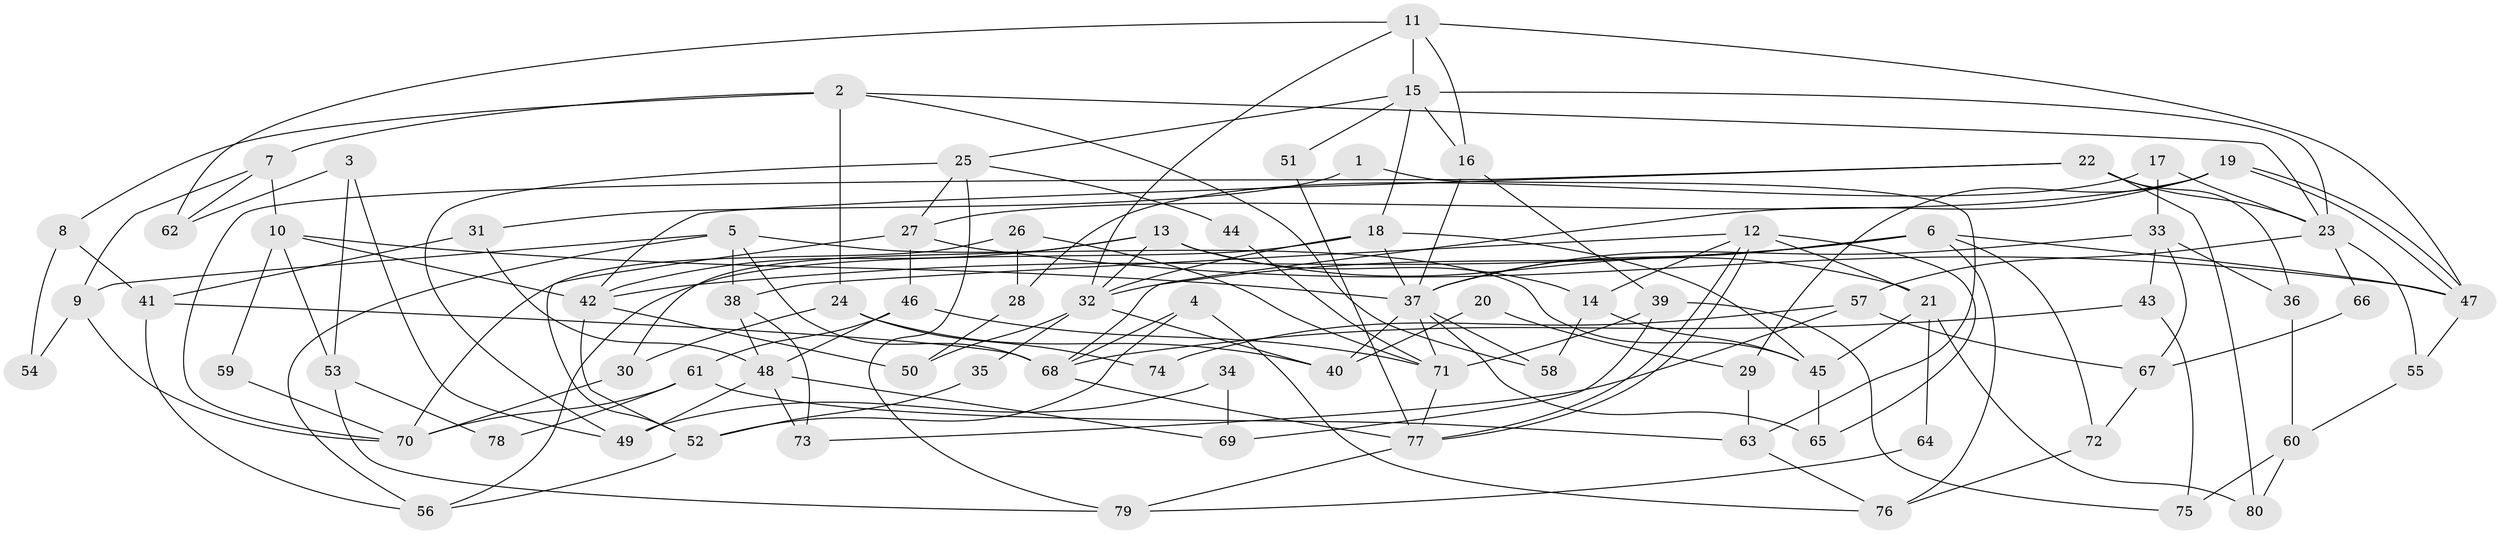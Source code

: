// Generated by graph-tools (version 1.1) at 2025/26/03/09/25 03:26:12]
// undirected, 80 vertices, 160 edges
graph export_dot {
graph [start="1"]
  node [color=gray90,style=filled];
  1;
  2;
  3;
  4;
  5;
  6;
  7;
  8;
  9;
  10;
  11;
  12;
  13;
  14;
  15;
  16;
  17;
  18;
  19;
  20;
  21;
  22;
  23;
  24;
  25;
  26;
  27;
  28;
  29;
  30;
  31;
  32;
  33;
  34;
  35;
  36;
  37;
  38;
  39;
  40;
  41;
  42;
  43;
  44;
  45;
  46;
  47;
  48;
  49;
  50;
  51;
  52;
  53;
  54;
  55;
  56;
  57;
  58;
  59;
  60;
  61;
  62;
  63;
  64;
  65;
  66;
  67;
  68;
  69;
  70;
  71;
  72;
  73;
  74;
  75;
  76;
  77;
  78;
  79;
  80;
  1 -- 63;
  1 -- 31;
  2 -- 24;
  2 -- 23;
  2 -- 7;
  2 -- 8;
  2 -- 58;
  3 -- 62;
  3 -- 53;
  3 -- 49;
  4 -- 76;
  4 -- 68;
  4 -- 52;
  5 -- 38;
  5 -- 45;
  5 -- 9;
  5 -- 56;
  5 -- 68;
  6 -- 32;
  6 -- 47;
  6 -- 37;
  6 -- 42;
  6 -- 72;
  6 -- 76;
  7 -- 10;
  7 -- 9;
  7 -- 62;
  8 -- 41;
  8 -- 54;
  9 -- 54;
  9 -- 70;
  10 -- 42;
  10 -- 37;
  10 -- 53;
  10 -- 59;
  11 -- 47;
  11 -- 32;
  11 -- 15;
  11 -- 16;
  11 -- 62;
  12 -- 14;
  12 -- 77;
  12 -- 77;
  12 -- 21;
  12 -- 38;
  12 -- 65;
  13 -- 42;
  13 -- 21;
  13 -- 14;
  13 -- 30;
  13 -- 32;
  14 -- 58;
  14 -- 45;
  15 -- 16;
  15 -- 18;
  15 -- 23;
  15 -- 25;
  15 -- 51;
  16 -- 37;
  16 -- 39;
  17 -- 23;
  17 -- 33;
  17 -- 28;
  18 -- 37;
  18 -- 32;
  18 -- 45;
  18 -- 56;
  19 -- 47;
  19 -- 47;
  19 -- 68;
  19 -- 27;
  19 -- 29;
  20 -- 40;
  20 -- 29;
  21 -- 45;
  21 -- 64;
  21 -- 80;
  22 -- 80;
  22 -- 42;
  22 -- 23;
  22 -- 36;
  22 -- 70;
  23 -- 55;
  23 -- 57;
  23 -- 66;
  24 -- 30;
  24 -- 40;
  24 -- 74;
  25 -- 27;
  25 -- 44;
  25 -- 49;
  25 -- 79;
  26 -- 70;
  26 -- 28;
  26 -- 71;
  27 -- 52;
  27 -- 46;
  27 -- 47;
  28 -- 50;
  29 -- 63;
  30 -- 70;
  31 -- 41;
  31 -- 48;
  32 -- 35;
  32 -- 40;
  32 -- 50;
  33 -- 37;
  33 -- 43;
  33 -- 36;
  33 -- 67;
  34 -- 69;
  34 -- 49;
  35 -- 52;
  36 -- 60;
  37 -- 65;
  37 -- 40;
  37 -- 58;
  37 -- 71;
  38 -- 48;
  38 -- 73;
  39 -- 71;
  39 -- 69;
  39 -- 75;
  41 -- 68;
  41 -- 56;
  42 -- 52;
  42 -- 50;
  43 -- 75;
  43 -- 68;
  44 -- 71;
  45 -- 65;
  46 -- 71;
  46 -- 48;
  46 -- 61;
  47 -- 55;
  48 -- 49;
  48 -- 69;
  48 -- 73;
  51 -- 77;
  52 -- 56;
  53 -- 79;
  53 -- 78;
  55 -- 60;
  57 -- 73;
  57 -- 67;
  57 -- 74;
  59 -- 70;
  60 -- 75;
  60 -- 80;
  61 -- 70;
  61 -- 63;
  61 -- 78;
  63 -- 76;
  64 -- 79;
  66 -- 67;
  67 -- 72;
  68 -- 77;
  71 -- 77;
  72 -- 76;
  77 -- 79;
}
